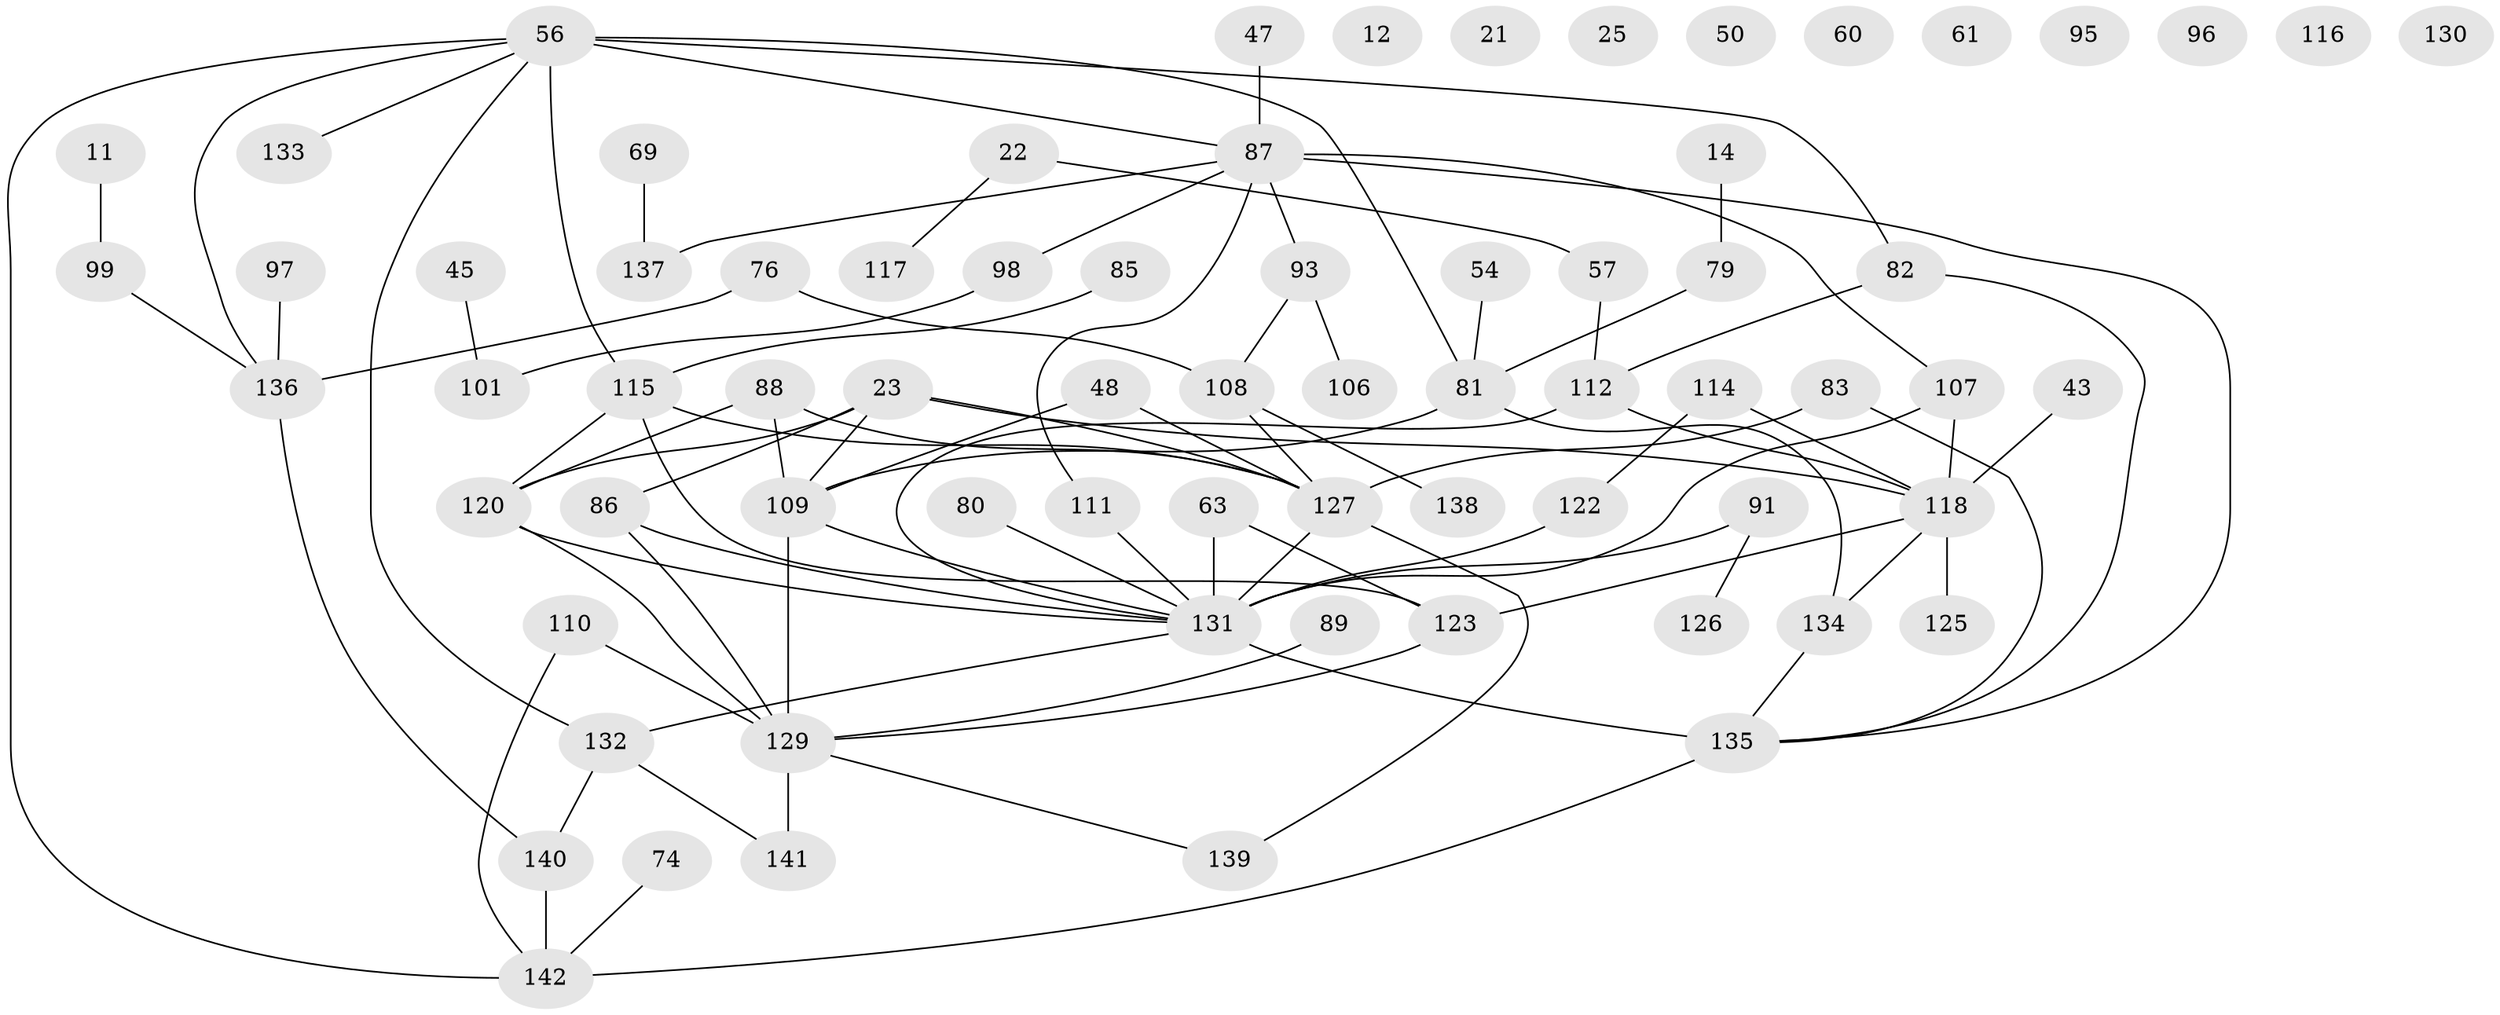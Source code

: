 // original degree distribution, {3: 0.19718309859154928, 1: 0.176056338028169, 4: 0.09859154929577464, 2: 0.31690140845070425, 6: 0.06338028169014084, 0: 0.07042253521126761, 7: 0.007042253521126761, 5: 0.07042253521126761}
// Generated by graph-tools (version 1.1) at 2025/40/03/09/25 04:40:08]
// undirected, 71 vertices, 93 edges
graph export_dot {
graph [start="1"]
  node [color=gray90,style=filled];
  11;
  12;
  14;
  21;
  22;
  23;
  25;
  43;
  45;
  47;
  48;
  50;
  54;
  56 [super="+38+40"];
  57;
  60;
  61;
  63;
  69;
  74;
  76 [super="+44"];
  79;
  80;
  81 [super="+46"];
  82;
  83;
  85;
  86 [super="+72"];
  87 [super="+24"];
  88 [super="+9"];
  89;
  91;
  93 [super="+2"];
  95;
  96;
  97;
  98 [super="+15+49+27"];
  99;
  101;
  106;
  107 [super="+53"];
  108 [super="+104"];
  109 [super="+5+102"];
  110 [super="+52"];
  111;
  112 [super="+18+55"];
  114;
  115 [super="+1+58"];
  116;
  117;
  118 [super="+13+30+41+51"];
  120 [super="+3+103"];
  122 [super="+59"];
  123 [super="+70"];
  125;
  126;
  127 [super="+119"];
  129 [super="+105+124"];
  130;
  131 [super="+33+84+34+92+128"];
  132 [super="+68"];
  133;
  134 [super="+16+100"];
  135 [super="+7+32+113"];
  136 [super="+28+37+66"];
  137;
  138;
  139;
  140 [super="+121"];
  141;
  142;
  11 -- 99;
  14 -- 79;
  22 -- 57;
  22 -- 117;
  23 -- 109 [weight=2];
  23 -- 118;
  23 -- 120;
  23 -- 86;
  23 -- 127 [weight=2];
  43 -- 118;
  45 -- 101;
  47 -- 87;
  48 -- 109;
  48 -- 127;
  54 -- 81;
  56 -- 81;
  56 -- 132;
  56 -- 136;
  56 -- 142;
  56 -- 82;
  56 -- 115 [weight=2];
  56 -- 133;
  56 -- 87;
  57 -- 112;
  63 -- 123;
  63 -- 131;
  69 -- 137;
  74 -- 142;
  76 -- 108;
  76 -- 136;
  79 -- 81;
  80 -- 131;
  81 -- 109;
  81 -- 134;
  82 -- 112 [weight=2];
  82 -- 135;
  83 -- 135;
  83 -- 127;
  85 -- 115;
  86 -- 129;
  86 -- 131;
  87 -- 93;
  87 -- 98;
  87 -- 111;
  87 -- 137;
  87 -- 135 [weight=2];
  87 -- 107;
  88 -- 127;
  88 -- 109;
  88 -- 120;
  89 -- 129;
  91 -- 126;
  91 -- 131;
  93 -- 106;
  93 -- 108 [weight=2];
  97 -- 136;
  98 -- 101;
  99 -- 136;
  107 -- 131 [weight=2];
  107 -- 118;
  108 -- 138;
  108 -- 127;
  109 -- 129 [weight=3];
  109 -- 131;
  110 -- 129 [weight=3];
  110 -- 142;
  111 -- 131;
  112 -- 118;
  112 -- 131;
  114 -- 118;
  114 -- 122;
  115 -- 123;
  115 -- 120;
  115 -- 127;
  118 -- 134;
  118 -- 123 [weight=2];
  118 -- 125;
  120 -- 129;
  120 -- 131 [weight=2];
  122 -- 131 [weight=2];
  123 -- 129;
  127 -- 131 [weight=3];
  127 -- 139;
  129 -- 141;
  129 -- 139;
  131 -- 135 [weight=4];
  131 -- 132;
  132 -- 141;
  132 -- 140;
  134 -- 135;
  135 -- 142;
  136 -- 140;
  140 -- 142;
}
